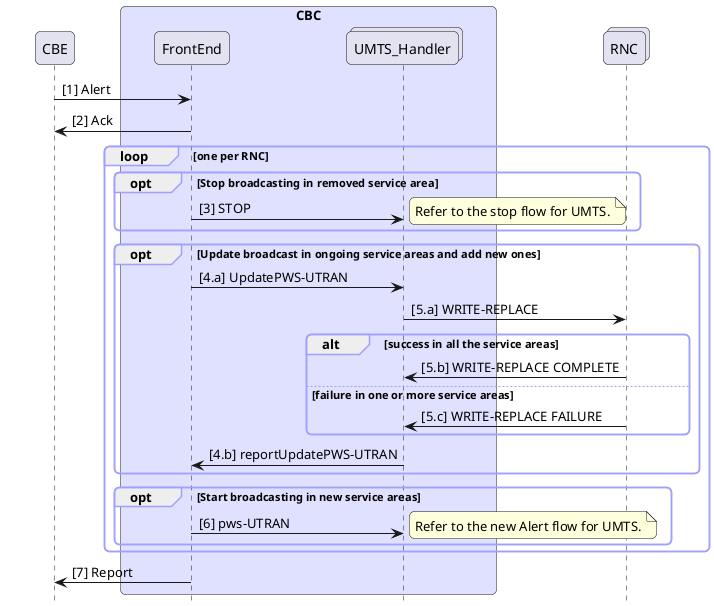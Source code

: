 @startuml
hide footbox
skinparam Shadowing false
skinparam BackgroundColor transparent
skinparam SequenceGroupBodyBackgroundColor transparent
skinparam roundcorner 10
skinparam ParticipantPadding 30
skinparam BoxPadding 10
skinparam SequenceGroupBorderColor #a0a0ff

participant CBE as cbe
box "CBC" #e0e0ff
participant FrontEnd as fe
collections UMTS_Handler as handlers
end box
collections RNC as rnc

cbe -> fe: [1] Alert
fe -> cbe: [2] Ack
loop one per RNC
    opt Stop broadcasting in removed service area
        fe -> handlers: [3] STOP
        note right
        Refer to the stop flow for UMTS.
        end note
    end
    opt Update broadcast in ongoing service areas and add new ones
        fe -> handlers: [4.a] UpdatePWS-UTRAN
        handlers -> rnc: [5.a] WRITE-REPLACE
        alt success in all the service areas
            rnc -> handlers: [5.b] WRITE-REPLACE COMPLETE
        else failure in one or more service areas
            rnc -> handlers: [5.c] WRITE-REPLACE FAILURE 
        end
        handlers -> fe: [4.b] reportUpdatePWS-UTRAN
    end
    opt Start broadcasting in new service areas
        fe -> handlers: [6] pws-UTRAN
        note right
        Refer to the new Alert flow for UMTS.
        end note
    end
end
fe -> cbe: [7] Report
@enduml